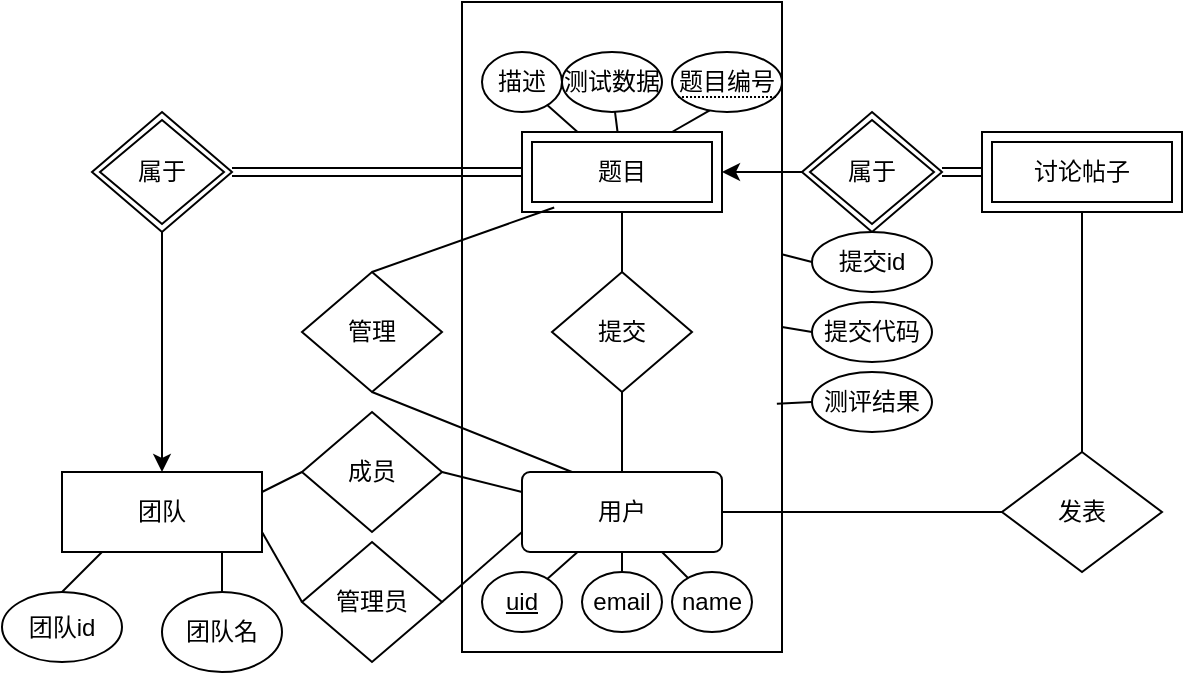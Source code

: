 <mxfile version="26.2.10">
  <diagram id="R2lEEEUBdFMjLlhIrx00" name="Page-1">
    <mxGraphModel dx="685" dy="403" grid="1" gridSize="10" guides="1" tooltips="1" connect="1" arrows="1" fold="1" page="1" pageScale="1" pageWidth="850" pageHeight="1100" math="0" shadow="0" extFonts="Permanent Marker^https://fonts.googleapis.com/css?family=Permanent+Marker">
      <root>
        <mxCell id="0" />
        <mxCell id="1" parent="0" />
        <mxCell id="9PdDamgh7AAQmpJ13Fz--106" value="" style="rounded=0;whiteSpace=wrap;html=1;" vertex="1" parent="1">
          <mxGeometry x="230" y="15" width="160" height="325" as="geometry" />
        </mxCell>
        <mxCell id="9PdDamgh7AAQmpJ13Fz--29" value="用户" style="rounded=1;arcSize=10;whiteSpace=wrap;html=1;align=center;" vertex="1" parent="1">
          <mxGeometry x="260" y="250" width="100" height="40" as="geometry" />
        </mxCell>
        <mxCell id="9PdDamgh7AAQmpJ13Fz--31" value="&lt;u&gt;uid&lt;/u&gt;" style="ellipse;whiteSpace=wrap;html=1;align=center;" vertex="1" parent="1">
          <mxGeometry x="240" y="300" width="40" height="30" as="geometry" />
        </mxCell>
        <mxCell id="9PdDamgh7AAQmpJ13Fz--34" value="" style="endArrow=none;html=1;rounded=0;" edge="1" parent="1" source="9PdDamgh7AAQmpJ13Fz--31" target="9PdDamgh7AAQmpJ13Fz--29">
          <mxGeometry relative="1" as="geometry">
            <mxPoint x="310" y="220" as="sourcePoint" />
            <mxPoint x="470" y="220" as="targetPoint" />
          </mxGeometry>
        </mxCell>
        <mxCell id="9PdDamgh7AAQmpJ13Fz--36" value="email" style="ellipse;whiteSpace=wrap;html=1;align=center;" vertex="1" parent="1">
          <mxGeometry x="290" y="300" width="40" height="30" as="geometry" />
        </mxCell>
        <mxCell id="9PdDamgh7AAQmpJ13Fz--39" value="" style="endArrow=none;html=1;rounded=0;" edge="1" parent="1" source="9PdDamgh7AAQmpJ13Fz--36" target="9PdDamgh7AAQmpJ13Fz--29">
          <mxGeometry relative="1" as="geometry">
            <mxPoint x="280" y="270" as="sourcePoint" />
            <mxPoint x="440" y="270" as="targetPoint" />
          </mxGeometry>
        </mxCell>
        <mxCell id="9PdDamgh7AAQmpJ13Fz--40" value="name" style="ellipse;whiteSpace=wrap;html=1;align=center;" vertex="1" parent="1">
          <mxGeometry x="335" y="300" width="40" height="30" as="geometry" />
        </mxCell>
        <mxCell id="9PdDamgh7AAQmpJ13Fz--41" value="" style="endArrow=none;html=1;rounded=0;" edge="1" parent="1" source="9PdDamgh7AAQmpJ13Fz--40" target="9PdDamgh7AAQmpJ13Fz--29">
          <mxGeometry relative="1" as="geometry">
            <mxPoint x="280" y="270" as="sourcePoint" />
            <mxPoint x="440" y="270" as="targetPoint" />
          </mxGeometry>
        </mxCell>
        <mxCell id="9PdDamgh7AAQmpJ13Fz--42" value="题目" style="shape=ext;margin=3;double=1;whiteSpace=wrap;html=1;align=center;" vertex="1" parent="1">
          <mxGeometry x="260" y="80" width="100" height="40" as="geometry" />
        </mxCell>
        <mxCell id="9PdDamgh7AAQmpJ13Fz--43" value="团队" style="whiteSpace=wrap;html=1;align=center;" vertex="1" parent="1">
          <mxGeometry x="30" y="250" width="100" height="40" as="geometry" />
        </mxCell>
        <mxCell id="9PdDamgh7AAQmpJ13Fz--45" value="描述" style="ellipse;whiteSpace=wrap;html=1;align=center;" vertex="1" parent="1">
          <mxGeometry x="240" y="40" width="40" height="30" as="geometry" />
        </mxCell>
        <mxCell id="9PdDamgh7AAQmpJ13Fz--46" value="测试数据" style="ellipse;whiteSpace=wrap;html=1;align=center;" vertex="1" parent="1">
          <mxGeometry x="280" y="40" width="50" height="30" as="geometry" />
        </mxCell>
        <mxCell id="9PdDamgh7AAQmpJ13Fz--48" value="" style="endArrow=none;html=1;rounded=0;" edge="1" parent="1" source="9PdDamgh7AAQmpJ13Fz--45" target="9PdDamgh7AAQmpJ13Fz--42">
          <mxGeometry relative="1" as="geometry">
            <mxPoint x="220" y="160" as="sourcePoint" />
            <mxPoint x="380" y="160" as="targetPoint" />
          </mxGeometry>
        </mxCell>
        <mxCell id="9PdDamgh7AAQmpJ13Fz--49" value="" style="endArrow=none;html=1;rounded=0;" edge="1" parent="1" source="9PdDamgh7AAQmpJ13Fz--46" target="9PdDamgh7AAQmpJ13Fz--42">
          <mxGeometry relative="1" as="geometry">
            <mxPoint x="220" y="160" as="sourcePoint" />
            <mxPoint x="380" y="160" as="targetPoint" />
          </mxGeometry>
        </mxCell>
        <mxCell id="9PdDamgh7AAQmpJ13Fz--50" value="管理" style="shape=rhombus;perimeter=rhombusPerimeter;whiteSpace=wrap;html=1;align=center;" vertex="1" parent="1">
          <mxGeometry x="150" y="150" width="70" height="60" as="geometry" />
        </mxCell>
        <mxCell id="9PdDamgh7AAQmpJ13Fz--52" value="提交" style="shape=rhombus;perimeter=rhombusPerimeter;whiteSpace=wrap;html=1;align=center;" vertex="1" parent="1">
          <mxGeometry x="275" y="150" width="70" height="60" as="geometry" />
        </mxCell>
        <mxCell id="9PdDamgh7AAQmpJ13Fz--56" value="" style="endArrow=none;html=1;rounded=0;exitX=0.25;exitY=0;exitDx=0;exitDy=0;entryX=0.5;entryY=1;entryDx=0;entryDy=0;" edge="1" parent="1" source="9PdDamgh7AAQmpJ13Fz--29" target="9PdDamgh7AAQmpJ13Fz--50">
          <mxGeometry relative="1" as="geometry">
            <mxPoint x="130" y="90" as="sourcePoint" />
            <mxPoint x="350" y="170" as="targetPoint" />
          </mxGeometry>
        </mxCell>
        <mxCell id="9PdDamgh7AAQmpJ13Fz--62" value="" style="endArrow=none;html=1;rounded=0;exitX=0.5;exitY=0;exitDx=0;exitDy=0;entryX=0.5;entryY=1;entryDx=0;entryDy=0;" edge="1" parent="1" source="9PdDamgh7AAQmpJ13Fz--29" target="9PdDamgh7AAQmpJ13Fz--52">
          <mxGeometry relative="1" as="geometry">
            <mxPoint x="110" y="180" as="sourcePoint" />
            <mxPoint x="270" y="180" as="targetPoint" />
          </mxGeometry>
        </mxCell>
        <mxCell id="9PdDamgh7AAQmpJ13Fz--63" value="" style="endArrow=none;html=1;rounded=0;exitX=0.5;exitY=0;exitDx=0;exitDy=0;entryX=0.5;entryY=1;entryDx=0;entryDy=0;" edge="1" parent="1" source="9PdDamgh7AAQmpJ13Fz--52" target="9PdDamgh7AAQmpJ13Fz--42">
          <mxGeometry relative="1" as="geometry">
            <mxPoint x="110" y="180" as="sourcePoint" />
            <mxPoint x="330" y="130" as="targetPoint" />
          </mxGeometry>
        </mxCell>
        <mxCell id="9PdDamgh7AAQmpJ13Fz--64" value="" style="endArrow=none;html=1;rounded=0;exitX=0.5;exitY=0;exitDx=0;exitDy=0;entryX=0.161;entryY=0.943;entryDx=0;entryDy=0;entryPerimeter=0;" edge="1" parent="1" source="9PdDamgh7AAQmpJ13Fz--50" target="9PdDamgh7AAQmpJ13Fz--42">
          <mxGeometry relative="1" as="geometry">
            <mxPoint x="110" y="180" as="sourcePoint" />
            <mxPoint x="270" y="180" as="targetPoint" />
          </mxGeometry>
        </mxCell>
        <mxCell id="9PdDamgh7AAQmpJ13Fz--65" value="成员" style="shape=rhombus;perimeter=rhombusPerimeter;whiteSpace=wrap;html=1;align=center;" vertex="1" parent="1">
          <mxGeometry x="150" y="220" width="70" height="60" as="geometry" />
        </mxCell>
        <mxCell id="9PdDamgh7AAQmpJ13Fz--66" value="管理员" style="shape=rhombus;perimeter=rhombusPerimeter;whiteSpace=wrap;html=1;align=center;" vertex="1" parent="1">
          <mxGeometry x="150" y="285" width="70" height="60" as="geometry" />
        </mxCell>
        <mxCell id="9PdDamgh7AAQmpJ13Fz--70" value="" style="endArrow=none;html=1;rounded=0;exitX=0.343;exitY=0.972;exitDx=0;exitDy=0;entryX=0.75;entryY=0;entryDx=0;entryDy=0;exitPerimeter=0;" edge="1" parent="1" source="9PdDamgh7AAQmpJ13Fz--85" target="9PdDamgh7AAQmpJ13Fz--42">
          <mxGeometry relative="1" as="geometry">
            <mxPoint x="355" y="70.0" as="sourcePoint" />
            <mxPoint x="505" y="220" as="targetPoint" />
          </mxGeometry>
        </mxCell>
        <mxCell id="9PdDamgh7AAQmpJ13Fz--71" value="" style="endArrow=none;html=1;rounded=0;exitX=0;exitY=0.25;exitDx=0;exitDy=0;entryX=1;entryY=0.5;entryDx=0;entryDy=0;" edge="1" parent="1" source="9PdDamgh7AAQmpJ13Fz--29" target="9PdDamgh7AAQmpJ13Fz--65">
          <mxGeometry relative="1" as="geometry">
            <mxPoint x="110" y="180" as="sourcePoint" />
            <mxPoint x="220" y="230" as="targetPoint" />
          </mxGeometry>
        </mxCell>
        <mxCell id="9PdDamgh7AAQmpJ13Fz--72" value="" style="endArrow=none;html=1;rounded=0;exitX=0;exitY=0.5;exitDx=0;exitDy=0;entryX=1;entryY=0.25;entryDx=0;entryDy=0;" edge="1" parent="1" source="9PdDamgh7AAQmpJ13Fz--65" target="9PdDamgh7AAQmpJ13Fz--43">
          <mxGeometry relative="1" as="geometry">
            <mxPoint x="110" y="180" as="sourcePoint" />
            <mxPoint x="270" y="180" as="targetPoint" />
          </mxGeometry>
        </mxCell>
        <mxCell id="9PdDamgh7AAQmpJ13Fz--73" value="" style="endArrow=none;html=1;rounded=0;exitX=0;exitY=0.75;exitDx=0;exitDy=0;entryX=1;entryY=0.5;entryDx=0;entryDy=0;" edge="1" parent="1" source="9PdDamgh7AAQmpJ13Fz--29" target="9PdDamgh7AAQmpJ13Fz--66">
          <mxGeometry relative="1" as="geometry">
            <mxPoint x="110" y="180" as="sourcePoint" />
            <mxPoint x="270" y="180" as="targetPoint" />
          </mxGeometry>
        </mxCell>
        <mxCell id="9PdDamgh7AAQmpJ13Fz--74" value="" style="endArrow=none;html=1;rounded=0;exitX=0;exitY=0.5;exitDx=0;exitDy=0;entryX=1;entryY=0.75;entryDx=0;entryDy=0;" edge="1" parent="1" source="9PdDamgh7AAQmpJ13Fz--66" target="9PdDamgh7AAQmpJ13Fz--43">
          <mxGeometry relative="1" as="geometry">
            <mxPoint x="110" y="180" as="sourcePoint" />
            <mxPoint x="270" y="180" as="targetPoint" />
          </mxGeometry>
        </mxCell>
        <mxCell id="9PdDamgh7AAQmpJ13Fz--95" style="edgeStyle=orthogonalEdgeStyle;rounded=0;orthogonalLoop=1;jettySize=auto;html=1;entryX=0.5;entryY=0;entryDx=0;entryDy=0;" edge="1" parent="1" source="9PdDamgh7AAQmpJ13Fz--80" target="9PdDamgh7AAQmpJ13Fz--43">
          <mxGeometry relative="1" as="geometry" />
        </mxCell>
        <mxCell id="9PdDamgh7AAQmpJ13Fz--80" value="属于" style="shape=rhombus;double=1;perimeter=rhombusPerimeter;whiteSpace=wrap;html=1;align=center;" vertex="1" parent="1">
          <mxGeometry x="45" y="70" width="70" height="60" as="geometry" />
        </mxCell>
        <mxCell id="9PdDamgh7AAQmpJ13Fz--81" value="" style="shape=link;html=1;rounded=0;exitX=1;exitY=0.5;exitDx=0;exitDy=0;entryX=0;entryY=0.5;entryDx=0;entryDy=0;" edge="1" parent="1" source="9PdDamgh7AAQmpJ13Fz--80" target="9PdDamgh7AAQmpJ13Fz--42">
          <mxGeometry relative="1" as="geometry">
            <mxPoint x="100" y="140" as="sourcePoint" />
            <mxPoint x="260" y="140" as="targetPoint" />
          </mxGeometry>
        </mxCell>
        <mxCell id="9PdDamgh7AAQmpJ13Fz--85" value="&lt;span style=&quot;border-bottom: 1px dotted&quot;&gt;题目编号&lt;/span&gt;" style="ellipse;whiteSpace=wrap;html=1;align=center;" vertex="1" parent="1">
          <mxGeometry x="335" y="40" width="55" height="30" as="geometry" />
        </mxCell>
        <mxCell id="9PdDamgh7AAQmpJ13Fz--86" value="团队id" style="ellipse;whiteSpace=wrap;html=1;align=center;" vertex="1" parent="1">
          <mxGeometry y="310" width="60" height="35" as="geometry" />
        </mxCell>
        <mxCell id="9PdDamgh7AAQmpJ13Fz--87" value="团队名" style="ellipse;whiteSpace=wrap;html=1;align=center;" vertex="1" parent="1">
          <mxGeometry x="80" y="310" width="60" height="40" as="geometry" />
        </mxCell>
        <mxCell id="9PdDamgh7AAQmpJ13Fz--88" value="" style="endArrow=none;html=1;rounded=0;entryX=0.5;entryY=0;entryDx=0;entryDy=0;" edge="1" parent="1" target="9PdDamgh7AAQmpJ13Fz--86">
          <mxGeometry relative="1" as="geometry">
            <mxPoint x="50" y="290" as="sourcePoint" />
            <mxPoint x="150" y="290" as="targetPoint" />
          </mxGeometry>
        </mxCell>
        <mxCell id="9PdDamgh7AAQmpJ13Fz--89" value="" style="endArrow=none;html=1;rounded=0;" edge="1" parent="1" target="9PdDamgh7AAQmpJ13Fz--87">
          <mxGeometry relative="1" as="geometry">
            <mxPoint x="110" y="290" as="sourcePoint" />
            <mxPoint x="150" y="290" as="targetPoint" />
          </mxGeometry>
        </mxCell>
        <mxCell id="9PdDamgh7AAQmpJ13Fz--91" value="讨论帖子" style="shape=ext;margin=3;double=1;whiteSpace=wrap;html=1;align=center;" vertex="1" parent="1">
          <mxGeometry x="490" y="80" width="100" height="40" as="geometry" />
        </mxCell>
        <mxCell id="9PdDamgh7AAQmpJ13Fz--94" style="edgeStyle=orthogonalEdgeStyle;rounded=0;orthogonalLoop=1;jettySize=auto;html=1;entryX=1;entryY=0.5;entryDx=0;entryDy=0;" edge="1" parent="1" source="9PdDamgh7AAQmpJ13Fz--92" target="9PdDamgh7AAQmpJ13Fz--42">
          <mxGeometry relative="1" as="geometry" />
        </mxCell>
        <mxCell id="9PdDamgh7AAQmpJ13Fz--92" value="属于" style="shape=rhombus;double=1;perimeter=rhombusPerimeter;whiteSpace=wrap;html=1;align=center;" vertex="1" parent="1">
          <mxGeometry x="400" y="70" width="70" height="60" as="geometry" />
        </mxCell>
        <mxCell id="9PdDamgh7AAQmpJ13Fz--96" value="" style="shape=link;html=1;rounded=0;exitX=1;exitY=0.5;exitDx=0;exitDy=0;entryX=0;entryY=0.5;entryDx=0;entryDy=0;" edge="1" parent="1" source="9PdDamgh7AAQmpJ13Fz--92" target="9PdDamgh7AAQmpJ13Fz--91">
          <mxGeometry relative="1" as="geometry">
            <mxPoint x="125" y="110" as="sourcePoint" />
            <mxPoint x="270" y="110" as="targetPoint" />
          </mxGeometry>
        </mxCell>
        <mxCell id="9PdDamgh7AAQmpJ13Fz--97" value="发表" style="shape=rhombus;perimeter=rhombusPerimeter;whiteSpace=wrap;html=1;align=center;" vertex="1" parent="1">
          <mxGeometry x="500" y="240" width="80" height="60" as="geometry" />
        </mxCell>
        <mxCell id="9PdDamgh7AAQmpJ13Fz--99" value="" style="endArrow=none;html=1;rounded=0;exitX=1;exitY=0.5;exitDx=0;exitDy=0;" edge="1" parent="1" source="9PdDamgh7AAQmpJ13Fz--29" target="9PdDamgh7AAQmpJ13Fz--97">
          <mxGeometry relative="1" as="geometry">
            <mxPoint x="375" y="270" as="sourcePoint" />
            <mxPoint x="595" y="260" as="targetPoint" />
            <Array as="points">
              <mxPoint x="425" y="270" />
            </Array>
          </mxGeometry>
        </mxCell>
        <mxCell id="9PdDamgh7AAQmpJ13Fz--102" value="" style="endArrow=none;html=1;rounded=0;exitX=0.5;exitY=0;exitDx=0;exitDy=0;entryX=0.5;entryY=1;entryDx=0;entryDy=0;" edge="1" parent="1" source="9PdDamgh7AAQmpJ13Fz--97" target="9PdDamgh7AAQmpJ13Fz--91">
          <mxGeometry relative="1" as="geometry">
            <mxPoint x="270" y="220" as="sourcePoint" />
            <mxPoint x="430" y="220" as="targetPoint" />
            <Array as="points">
              <mxPoint x="540" y="180" />
            </Array>
          </mxGeometry>
        </mxCell>
        <mxCell id="9PdDamgh7AAQmpJ13Fz--107" value="提交id" style="ellipse;whiteSpace=wrap;html=1;align=center;" vertex="1" parent="1">
          <mxGeometry x="405" y="130" width="60" height="30" as="geometry" />
        </mxCell>
        <mxCell id="9PdDamgh7AAQmpJ13Fz--108" value="" style="endArrow=none;html=1;rounded=0;entryX=0;entryY=0.5;entryDx=0;entryDy=0;exitX=0.999;exitY=0.388;exitDx=0;exitDy=0;exitPerimeter=0;" edge="1" parent="1" source="9PdDamgh7AAQmpJ13Fz--106" target="9PdDamgh7AAQmpJ13Fz--107">
          <mxGeometry relative="1" as="geometry">
            <mxPoint x="270" y="220" as="sourcePoint" />
            <mxPoint x="430" y="220" as="targetPoint" />
          </mxGeometry>
        </mxCell>
        <mxCell id="9PdDamgh7AAQmpJ13Fz--109" value="提交代码" style="ellipse;whiteSpace=wrap;html=1;align=center;" vertex="1" parent="1">
          <mxGeometry x="405" y="165" width="60" height="30" as="geometry" />
        </mxCell>
        <mxCell id="9PdDamgh7AAQmpJ13Fz--110" value="" style="endArrow=none;html=1;rounded=0;exitX=1;exitY=0.5;exitDx=0;exitDy=0;entryX=0;entryY=0.5;entryDx=0;entryDy=0;" edge="1" parent="1" source="9PdDamgh7AAQmpJ13Fz--106" target="9PdDamgh7AAQmpJ13Fz--109">
          <mxGeometry relative="1" as="geometry">
            <mxPoint x="270" y="220" as="sourcePoint" />
            <mxPoint x="430" y="220" as="targetPoint" />
          </mxGeometry>
        </mxCell>
        <mxCell id="9PdDamgh7AAQmpJ13Fz--111" value="测评结果" style="ellipse;whiteSpace=wrap;html=1;align=center;" vertex="1" parent="1">
          <mxGeometry x="405" y="200" width="60" height="30" as="geometry" />
        </mxCell>
        <mxCell id="9PdDamgh7AAQmpJ13Fz--113" value="" style="endArrow=none;html=1;rounded=0;exitX=0.984;exitY=0.618;exitDx=0;exitDy=0;exitPerimeter=0;entryX=0;entryY=0.5;entryDx=0;entryDy=0;" edge="1" parent="1" source="9PdDamgh7AAQmpJ13Fz--106" target="9PdDamgh7AAQmpJ13Fz--111">
          <mxGeometry relative="1" as="geometry">
            <mxPoint x="270" y="220" as="sourcePoint" />
            <mxPoint x="430" y="220" as="targetPoint" />
          </mxGeometry>
        </mxCell>
      </root>
    </mxGraphModel>
  </diagram>
</mxfile>
